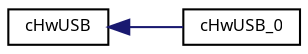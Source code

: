 digraph "Graphical Class Hierarchy"
{
  edge [fontname="Sans",fontsize="8",labelfontname="Sans",labelfontsize="8"];
  node [fontname="Sans",fontsize="8",shape=record];
  rankdir="LR";
  Node1 [label="cHwUSB",height=0.2,width=0.4,color="black", fillcolor="white", style="filled",URL="$classc_hw_u_s_b.html",tooltip="Abstract interface to USB hardware. "];
  Node1 -> Node2 [dir="back",color="midnightblue",fontsize="8",style="solid",fontname="Sans"];
  Node2 [label="cHwUSB_0",height=0.2,width=0.4,color="black", fillcolor="white", style="filled",URL="$classc_hw_u_s_b__0.html"];
}
